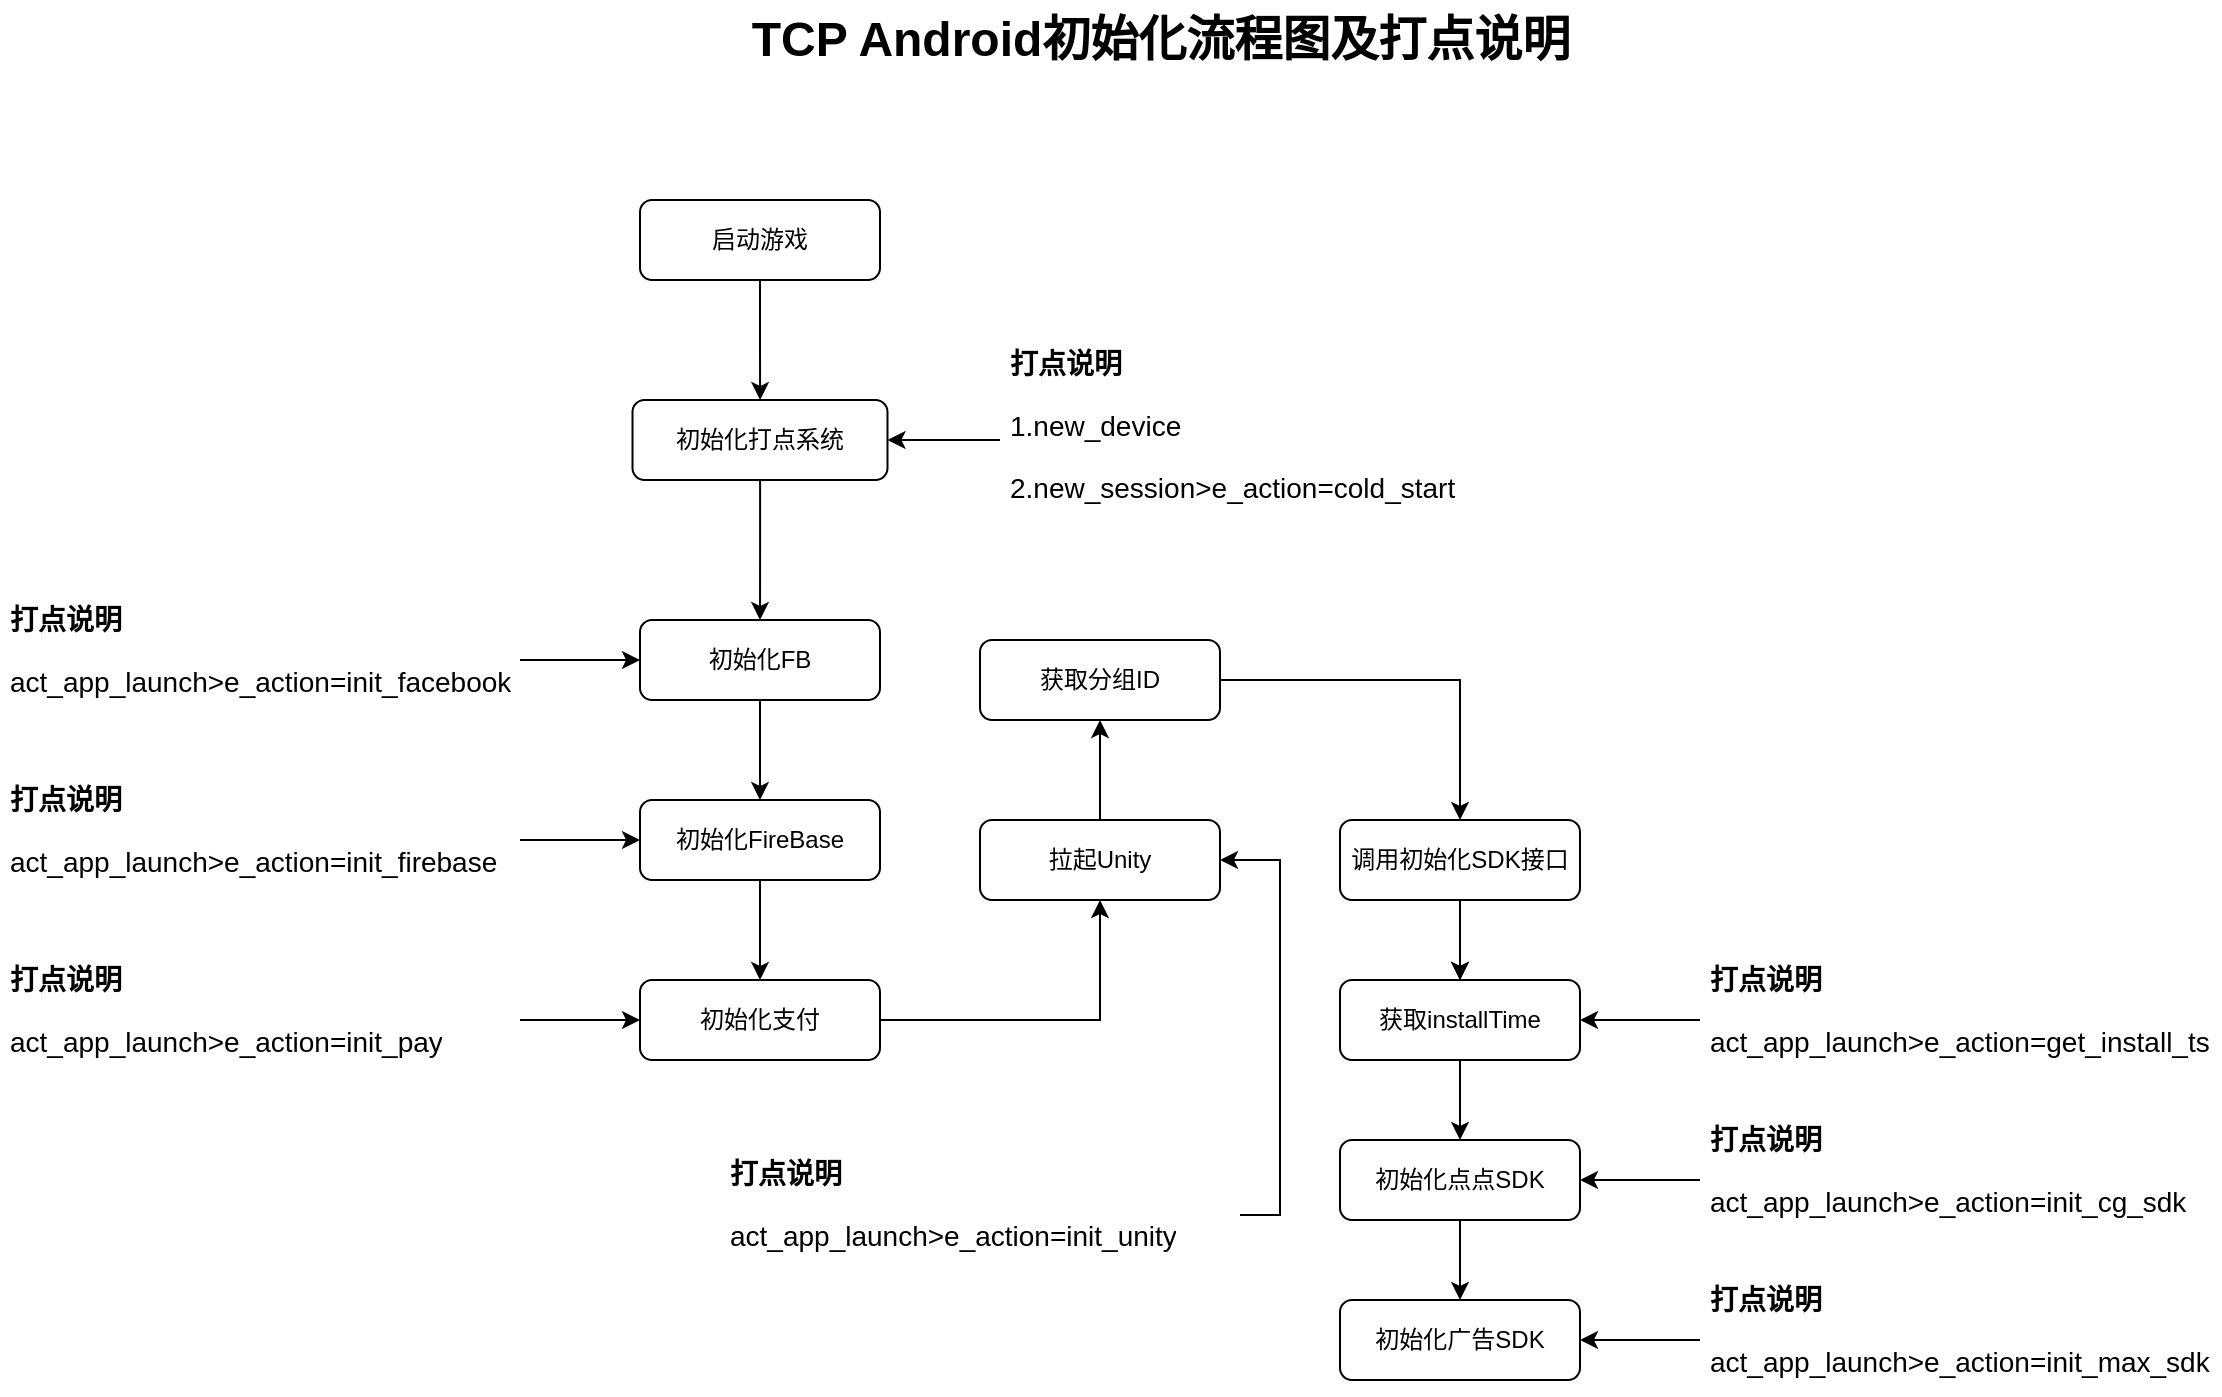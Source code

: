 <mxfile version="18.1.2" type="github">
  <diagram id="C5RBs43oDa-KdzZeNtuy" name="Page-1">
    <mxGraphModel dx="2253" dy="769" grid="1" gridSize="10" guides="1" tooltips="1" connect="1" arrows="1" fold="1" page="1" pageScale="1" pageWidth="827" pageHeight="1169" math="0" shadow="0">
      <root>
        <mxCell id="WIyWlLk6GJQsqaUBKTNV-0" />
        <mxCell id="WIyWlLk6GJQsqaUBKTNV-1" parent="WIyWlLk6GJQsqaUBKTNV-0" />
        <mxCell id="dGrIC0Z-k37hvn5Uh3OH-5" style="edgeStyle=orthogonalEdgeStyle;rounded=0;orthogonalLoop=1;jettySize=auto;html=1;entryX=0.5;entryY=0;entryDx=0;entryDy=0;" parent="WIyWlLk6GJQsqaUBKTNV-1" source="WIyWlLk6GJQsqaUBKTNV-3" target="WIyWlLk6GJQsqaUBKTNV-11" edge="1">
          <mxGeometry relative="1" as="geometry" />
        </mxCell>
        <mxCell id="WIyWlLk6GJQsqaUBKTNV-3" value="初始化FB" style="rounded=1;whiteSpace=wrap;html=1;fontSize=12;glass=0;strokeWidth=1;shadow=0;" parent="WIyWlLk6GJQsqaUBKTNV-1" vertex="1">
          <mxGeometry x="170" y="330" width="120" height="40" as="geometry" />
        </mxCell>
        <mxCell id="dGrIC0Z-k37hvn5Uh3OH-4" style="edgeStyle=orthogonalEdgeStyle;rounded=0;orthogonalLoop=1;jettySize=auto;html=1;entryX=0.5;entryY=0;entryDx=0;entryDy=0;" parent="WIyWlLk6GJQsqaUBKTNV-1" source="WIyWlLk6GJQsqaUBKTNV-11" target="dGrIC0Z-k37hvn5Uh3OH-1" edge="1">
          <mxGeometry relative="1" as="geometry" />
        </mxCell>
        <mxCell id="WIyWlLk6GJQsqaUBKTNV-11" value="初始化FireBase" style="rounded=1;whiteSpace=wrap;html=1;fontSize=12;glass=0;strokeWidth=1;shadow=0;" parent="WIyWlLk6GJQsqaUBKTNV-1" vertex="1">
          <mxGeometry x="170" y="420" width="120" height="40" as="geometry" />
        </mxCell>
        <mxCell id="dGrIC0Z-k37hvn5Uh3OH-0" value="TCP Android初始化流程图及打点说明" style="text;strokeColor=none;fillColor=none;html=1;fontSize=24;fontStyle=1;verticalAlign=middle;align=center;" parent="WIyWlLk6GJQsqaUBKTNV-1" vertex="1">
          <mxGeometry x="380" y="20" width="100" height="40" as="geometry" />
        </mxCell>
        <mxCell id="dGrIC0Z-k37hvn5Uh3OH-37" style="edgeStyle=orthogonalEdgeStyle;rounded=0;orthogonalLoop=1;jettySize=auto;html=1;entryX=0.5;entryY=1;entryDx=0;entryDy=0;" parent="WIyWlLk6GJQsqaUBKTNV-1" source="dGrIC0Z-k37hvn5Uh3OH-1" target="dGrIC0Z-k37hvn5Uh3OH-11" edge="1">
          <mxGeometry relative="1" as="geometry" />
        </mxCell>
        <mxCell id="dGrIC0Z-k37hvn5Uh3OH-1" value="初始化支付" style="rounded=1;whiteSpace=wrap;html=1;fontSize=12;glass=0;strokeWidth=1;shadow=0;" parent="WIyWlLk6GJQsqaUBKTNV-1" vertex="1">
          <mxGeometry x="170" y="510" width="120" height="40" as="geometry" />
        </mxCell>
        <mxCell id="dGrIC0Z-k37hvn5Uh3OH-23" style="edgeStyle=orthogonalEdgeStyle;rounded=0;orthogonalLoop=1;jettySize=auto;html=1;" parent="WIyWlLk6GJQsqaUBKTNV-1" source="dGrIC0Z-k37hvn5Uh3OH-11" target="dGrIC0Z-k37hvn5Uh3OH-22" edge="1">
          <mxGeometry relative="1" as="geometry" />
        </mxCell>
        <mxCell id="dGrIC0Z-k37hvn5Uh3OH-11" value="拉起Unity" style="rounded=1;whiteSpace=wrap;html=1;fontSize=12;glass=0;strokeWidth=1;shadow=0;" parent="WIyWlLk6GJQsqaUBKTNV-1" vertex="1">
          <mxGeometry x="340" y="430" width="120" height="40" as="geometry" />
        </mxCell>
        <mxCell id="dGrIC0Z-k37hvn5Uh3OH-16" style="edgeStyle=orthogonalEdgeStyle;rounded=0;orthogonalLoop=1;jettySize=auto;html=1;entryX=0.5;entryY=0;entryDx=0;entryDy=0;" parent="WIyWlLk6GJQsqaUBKTNV-1" source="dGrIC0Z-k37hvn5Uh3OH-13" target="dGrIC0Z-k37hvn5Uh3OH-15" edge="1">
          <mxGeometry relative="1" as="geometry" />
        </mxCell>
        <mxCell id="dGrIC0Z-k37hvn5Uh3OH-21" value="" style="edgeStyle=orthogonalEdgeStyle;rounded=0;orthogonalLoop=1;jettySize=auto;html=1;" parent="WIyWlLk6GJQsqaUBKTNV-1" source="dGrIC0Z-k37hvn5Uh3OH-13" target="dGrIC0Z-k37hvn5Uh3OH-15" edge="1">
          <mxGeometry relative="1" as="geometry" />
        </mxCell>
        <mxCell id="dGrIC0Z-k37hvn5Uh3OH-13" value="调用初始化SDK接口" style="rounded=1;whiteSpace=wrap;html=1;fontSize=12;glass=0;strokeWidth=1;shadow=0;" parent="WIyWlLk6GJQsqaUBKTNV-1" vertex="1">
          <mxGeometry x="520" y="430" width="120" height="40" as="geometry" />
        </mxCell>
        <mxCell id="dGrIC0Z-k37hvn5Uh3OH-18" style="edgeStyle=orthogonalEdgeStyle;rounded=0;orthogonalLoop=1;jettySize=auto;html=1;entryX=0.5;entryY=0;entryDx=0;entryDy=0;" parent="WIyWlLk6GJQsqaUBKTNV-1" source="dGrIC0Z-k37hvn5Uh3OH-15" target="dGrIC0Z-k37hvn5Uh3OH-17" edge="1">
          <mxGeometry relative="1" as="geometry" />
        </mxCell>
        <mxCell id="dGrIC0Z-k37hvn5Uh3OH-15" value="获取installTime" style="rounded=1;whiteSpace=wrap;html=1;fontSize=12;glass=0;strokeWidth=1;shadow=0;" parent="WIyWlLk6GJQsqaUBKTNV-1" vertex="1">
          <mxGeometry x="520" y="510" width="120" height="40" as="geometry" />
        </mxCell>
        <mxCell id="dGrIC0Z-k37hvn5Uh3OH-20" style="edgeStyle=orthogonalEdgeStyle;rounded=0;orthogonalLoop=1;jettySize=auto;html=1;entryX=0.5;entryY=0;entryDx=0;entryDy=0;" parent="WIyWlLk6GJQsqaUBKTNV-1" source="dGrIC0Z-k37hvn5Uh3OH-17" target="dGrIC0Z-k37hvn5Uh3OH-19" edge="1">
          <mxGeometry relative="1" as="geometry" />
        </mxCell>
        <mxCell id="dGrIC0Z-k37hvn5Uh3OH-17" value="初始化点点SDK" style="rounded=1;whiteSpace=wrap;html=1;fontSize=12;glass=0;strokeWidth=1;shadow=0;" parent="WIyWlLk6GJQsqaUBKTNV-1" vertex="1">
          <mxGeometry x="520" y="590" width="120" height="40" as="geometry" />
        </mxCell>
        <mxCell id="dGrIC0Z-k37hvn5Uh3OH-19" value="初始化广告SDK" style="rounded=1;whiteSpace=wrap;html=1;fontSize=12;glass=0;strokeWidth=1;shadow=0;" parent="WIyWlLk6GJQsqaUBKTNV-1" vertex="1">
          <mxGeometry x="520" y="670" width="120" height="40" as="geometry" />
        </mxCell>
        <mxCell id="dGrIC0Z-k37hvn5Uh3OH-24" style="edgeStyle=orthogonalEdgeStyle;rounded=0;orthogonalLoop=1;jettySize=auto;html=1;entryX=0.5;entryY=0;entryDx=0;entryDy=0;" parent="WIyWlLk6GJQsqaUBKTNV-1" source="dGrIC0Z-k37hvn5Uh3OH-22" target="dGrIC0Z-k37hvn5Uh3OH-13" edge="1">
          <mxGeometry relative="1" as="geometry" />
        </mxCell>
        <mxCell id="dGrIC0Z-k37hvn5Uh3OH-22" value="获取分组ID" style="rounded=1;whiteSpace=wrap;html=1;fontSize=12;glass=0;strokeWidth=1;shadow=0;" parent="WIyWlLk6GJQsqaUBKTNV-1" vertex="1">
          <mxGeometry x="340" y="340" width="120" height="40" as="geometry" />
        </mxCell>
        <mxCell id="dGrIC0Z-k37hvn5Uh3OH-29" style="edgeStyle=orthogonalEdgeStyle;rounded=0;orthogonalLoop=1;jettySize=auto;html=1;" parent="WIyWlLk6GJQsqaUBKTNV-1" source="dGrIC0Z-k37hvn5Uh3OH-26" target="dGrIC0Z-k37hvn5Uh3OH-28" edge="1">
          <mxGeometry relative="1" as="geometry" />
        </mxCell>
        <mxCell id="dGrIC0Z-k37hvn5Uh3OH-26" value="启动游戏" style="rounded=1;whiteSpace=wrap;html=1;fontSize=12;glass=0;strokeWidth=1;shadow=0;" parent="WIyWlLk6GJQsqaUBKTNV-1" vertex="1">
          <mxGeometry x="170" y="120" width="120" height="40" as="geometry" />
        </mxCell>
        <mxCell id="dGrIC0Z-k37hvn5Uh3OH-36" style="edgeStyle=orthogonalEdgeStyle;rounded=0;orthogonalLoop=1;jettySize=auto;html=1;entryX=0.5;entryY=0;entryDx=0;entryDy=0;" parent="WIyWlLk6GJQsqaUBKTNV-1" source="dGrIC0Z-k37hvn5Uh3OH-28" target="WIyWlLk6GJQsqaUBKTNV-3" edge="1">
          <mxGeometry relative="1" as="geometry" />
        </mxCell>
        <mxCell id="dGrIC0Z-k37hvn5Uh3OH-28" value="初始化打点系统" style="rounded=1;whiteSpace=wrap;html=1;fontSize=12;glass=0;strokeWidth=1;shadow=0;" parent="WIyWlLk6GJQsqaUBKTNV-1" vertex="1">
          <mxGeometry x="166.25" y="220" width="127.5" height="40" as="geometry" />
        </mxCell>
        <mxCell id="s6QGwxCFROLV0XYA0uQr-1" style="edgeStyle=orthogonalEdgeStyle;rounded=0;orthogonalLoop=1;jettySize=auto;html=1;entryX=1;entryY=0.5;entryDx=0;entryDy=0;fontSize=14;" edge="1" parent="WIyWlLk6GJQsqaUBKTNV-1" source="s6QGwxCFROLV0XYA0uQr-0" target="dGrIC0Z-k37hvn5Uh3OH-28">
          <mxGeometry relative="1" as="geometry" />
        </mxCell>
        <mxCell id="s6QGwxCFROLV0XYA0uQr-0" value="&lt;h1 style=&quot;font-size: 14px;&quot;&gt;&lt;font style=&quot;font-size: 14px;&quot;&gt;打点说明&lt;/font&gt;&lt;/h1&gt;&lt;p style=&quot;font-size: 14px;&quot;&gt;1.new_device&lt;/p&gt;&lt;p style=&quot;font-size: 14px;&quot;&gt;2.new_session&amp;gt;e_action=cold_start&lt;/p&gt;" style="text;html=1;strokeColor=none;fillColor=none;spacing=5;spacingTop=-20;whiteSpace=wrap;overflow=hidden;rounded=0;" vertex="1" parent="WIyWlLk6GJQsqaUBKTNV-1">
          <mxGeometry x="350" y="195" width="235" height="90" as="geometry" />
        </mxCell>
        <mxCell id="s6QGwxCFROLV0XYA0uQr-6" style="edgeStyle=orthogonalEdgeStyle;rounded=0;orthogonalLoop=1;jettySize=auto;html=1;entryX=0;entryY=0.5;entryDx=0;entryDy=0;fontSize=14;" edge="1" parent="WIyWlLk6GJQsqaUBKTNV-1" source="s6QGwxCFROLV0XYA0uQr-2" target="WIyWlLk6GJQsqaUBKTNV-3">
          <mxGeometry relative="1" as="geometry" />
        </mxCell>
        <mxCell id="s6QGwxCFROLV0XYA0uQr-2" value="&lt;h1 style=&quot;font-size: 14px;&quot;&gt;&lt;font style=&quot;font-size: 14px;&quot;&gt;打点说明&lt;/font&gt;&lt;/h1&gt;&lt;p style=&quot;font-size: 14px;&quot;&gt;act_app_launch&amp;gt;e_action=init_facebook&lt;/p&gt;" style="text;html=1;strokeColor=none;fillColor=none;spacing=5;spacingTop=-20;whiteSpace=wrap;overflow=hidden;rounded=0;" vertex="1" parent="WIyWlLk6GJQsqaUBKTNV-1">
          <mxGeometry x="-150" y="322.5" width="260" height="55" as="geometry" />
        </mxCell>
        <mxCell id="s6QGwxCFROLV0XYA0uQr-5" style="edgeStyle=orthogonalEdgeStyle;rounded=0;orthogonalLoop=1;jettySize=auto;html=1;entryX=0;entryY=0.5;entryDx=0;entryDy=0;fontSize=14;" edge="1" parent="WIyWlLk6GJQsqaUBKTNV-1" source="s6QGwxCFROLV0XYA0uQr-4" target="WIyWlLk6GJQsqaUBKTNV-11">
          <mxGeometry relative="1" as="geometry" />
        </mxCell>
        <mxCell id="s6QGwxCFROLV0XYA0uQr-4" value="&lt;h1 style=&quot;font-size: 14px;&quot;&gt;&lt;font style=&quot;font-size: 14px;&quot;&gt;打点说明&lt;/font&gt;&lt;/h1&gt;&lt;p style=&quot;font-size: 14px;&quot;&gt;act_app_launch&amp;gt;e_action=init_firebase&lt;/p&gt;" style="text;html=1;strokeColor=none;fillColor=none;spacing=5;spacingTop=-20;whiteSpace=wrap;overflow=hidden;rounded=0;" vertex="1" parent="WIyWlLk6GJQsqaUBKTNV-1">
          <mxGeometry x="-150" y="412.5" width="260" height="55" as="geometry" />
        </mxCell>
        <mxCell id="s6QGwxCFROLV0XYA0uQr-8" style="edgeStyle=orthogonalEdgeStyle;rounded=0;orthogonalLoop=1;jettySize=auto;html=1;entryX=0;entryY=0.5;entryDx=0;entryDy=0;fontSize=14;" edge="1" parent="WIyWlLk6GJQsqaUBKTNV-1" source="s6QGwxCFROLV0XYA0uQr-7" target="dGrIC0Z-k37hvn5Uh3OH-1">
          <mxGeometry relative="1" as="geometry" />
        </mxCell>
        <mxCell id="s6QGwxCFROLV0XYA0uQr-7" value="&lt;h1 style=&quot;font-size: 14px;&quot;&gt;&lt;font style=&quot;font-size: 14px;&quot;&gt;打点说明&lt;/font&gt;&lt;/h1&gt;&lt;p style=&quot;font-size: 14px;&quot;&gt;act_app_launch&amp;gt;e_action=init_pay&lt;/p&gt;" style="text;html=1;strokeColor=none;fillColor=none;spacing=5;spacingTop=-20;whiteSpace=wrap;overflow=hidden;rounded=0;" vertex="1" parent="WIyWlLk6GJQsqaUBKTNV-1">
          <mxGeometry x="-150" y="502.5" width="260" height="55" as="geometry" />
        </mxCell>
        <mxCell id="s6QGwxCFROLV0XYA0uQr-10" style="edgeStyle=orthogonalEdgeStyle;rounded=0;orthogonalLoop=1;jettySize=auto;html=1;entryX=1;entryY=0.5;entryDx=0;entryDy=0;fontSize=14;" edge="1" parent="WIyWlLk6GJQsqaUBKTNV-1" source="s6QGwxCFROLV0XYA0uQr-9" target="dGrIC0Z-k37hvn5Uh3OH-11">
          <mxGeometry relative="1" as="geometry">
            <Array as="points">
              <mxPoint x="490" y="628" />
              <mxPoint x="490" y="450" />
            </Array>
          </mxGeometry>
        </mxCell>
        <mxCell id="s6QGwxCFROLV0XYA0uQr-9" value="&lt;h1 style=&quot;font-size: 14px;&quot;&gt;&lt;font style=&quot;font-size: 14px;&quot;&gt;打点说明&lt;/font&gt;&lt;/h1&gt;&lt;p style=&quot;font-size: 14px;&quot;&gt;act_app_launch&amp;gt;e_action=init_unity&lt;/p&gt;" style="text;html=1;strokeColor=none;fillColor=none;spacing=5;spacingTop=-20;whiteSpace=wrap;overflow=hidden;rounded=0;" vertex="1" parent="WIyWlLk6GJQsqaUBKTNV-1">
          <mxGeometry x="210" y="600" width="260" height="55" as="geometry" />
        </mxCell>
        <mxCell id="s6QGwxCFROLV0XYA0uQr-14" style="edgeStyle=orthogonalEdgeStyle;rounded=0;orthogonalLoop=1;jettySize=auto;html=1;fontSize=14;" edge="1" parent="WIyWlLk6GJQsqaUBKTNV-1" source="s6QGwxCFROLV0XYA0uQr-11" target="dGrIC0Z-k37hvn5Uh3OH-15">
          <mxGeometry relative="1" as="geometry" />
        </mxCell>
        <mxCell id="s6QGwxCFROLV0XYA0uQr-11" value="&lt;h1 style=&quot;font-size: 14px;&quot;&gt;&lt;font style=&quot;font-size: 14px;&quot;&gt;打点说明&lt;/font&gt;&lt;/h1&gt;&lt;p style=&quot;font-size: 14px;&quot;&gt;act_app_launch&amp;gt;e_action=get_install_ts&lt;/p&gt;" style="text;html=1;strokeColor=none;fillColor=none;spacing=5;spacingTop=-20;whiteSpace=wrap;overflow=hidden;rounded=0;" vertex="1" parent="WIyWlLk6GJQsqaUBKTNV-1">
          <mxGeometry x="700" y="502.5" width="260" height="55" as="geometry" />
        </mxCell>
        <mxCell id="s6QGwxCFROLV0XYA0uQr-16" style="edgeStyle=orthogonalEdgeStyle;rounded=0;orthogonalLoop=1;jettySize=auto;html=1;entryX=1;entryY=0.5;entryDx=0;entryDy=0;fontSize=14;" edge="1" parent="WIyWlLk6GJQsqaUBKTNV-1" source="s6QGwxCFROLV0XYA0uQr-12" target="dGrIC0Z-k37hvn5Uh3OH-17">
          <mxGeometry relative="1" as="geometry" />
        </mxCell>
        <mxCell id="s6QGwxCFROLV0XYA0uQr-12" value="&lt;h1 style=&quot;font-size: 14px;&quot;&gt;&lt;font style=&quot;font-size: 14px;&quot;&gt;打点说明&lt;/font&gt;&lt;/h1&gt;&lt;p style=&quot;font-size: 14px;&quot;&gt;act_app_launch&amp;gt;e_action=init_cg_sdk&lt;/p&gt;" style="text;html=1;strokeColor=none;fillColor=none;spacing=5;spacingTop=-20;whiteSpace=wrap;overflow=hidden;rounded=0;" vertex="1" parent="WIyWlLk6GJQsqaUBKTNV-1">
          <mxGeometry x="700" y="582.5" width="260" height="55" as="geometry" />
        </mxCell>
        <mxCell id="s6QGwxCFROLV0XYA0uQr-17" style="edgeStyle=orthogonalEdgeStyle;rounded=0;orthogonalLoop=1;jettySize=auto;html=1;entryX=1;entryY=0.5;entryDx=0;entryDy=0;fontSize=14;" edge="1" parent="WIyWlLk6GJQsqaUBKTNV-1" source="s6QGwxCFROLV0XYA0uQr-13" target="dGrIC0Z-k37hvn5Uh3OH-19">
          <mxGeometry relative="1" as="geometry" />
        </mxCell>
        <mxCell id="s6QGwxCFROLV0XYA0uQr-13" value="&lt;h1 style=&quot;font-size: 14px;&quot;&gt;&lt;font style=&quot;font-size: 14px;&quot;&gt;打点说明&lt;/font&gt;&lt;/h1&gt;&lt;p style=&quot;font-size: 14px;&quot;&gt;act_app_launch&amp;gt;e_action=init_max_sdk&lt;/p&gt;" style="text;html=1;strokeColor=none;fillColor=none;spacing=5;spacingTop=-20;whiteSpace=wrap;overflow=hidden;rounded=0;" vertex="1" parent="WIyWlLk6GJQsqaUBKTNV-1">
          <mxGeometry x="700" y="662.5" width="260" height="55" as="geometry" />
        </mxCell>
      </root>
    </mxGraphModel>
  </diagram>
</mxfile>

